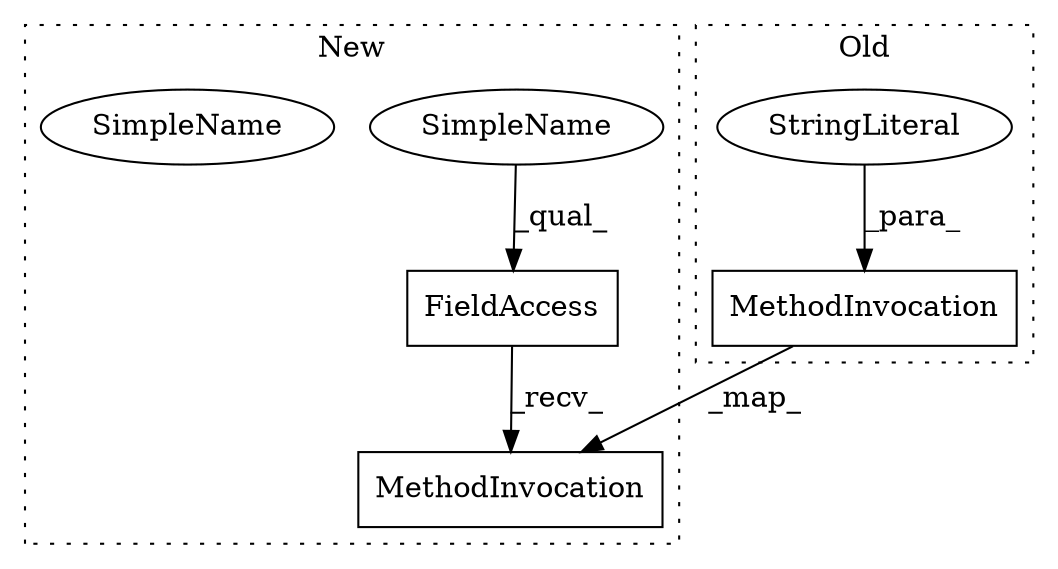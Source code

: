 digraph G {
subgraph cluster0 {
3 [label="MethodInvocation" a="32" s="175,200" l="5,1" shape="box"];
6 [label="StringLiteral" a="45" s="197" l="3" shape="ellipse"];
label = "Old";
style="dotted";
}
subgraph cluster1 {
1 [label="FieldAccess" a="22" s="273" l="7" shape="box"];
2 [label="MethodInvocation" a="32" s="281,314" l="5,1" shape="box"];
4 [label="SimpleName" a="42" s="273" l="2" shape="ellipse"];
5 [label="SimpleName" a="42" s="273" l="2" shape="ellipse"];
label = "New";
style="dotted";
}
1 -> 2 [label="_recv_"];
3 -> 2 [label="_map_"];
4 -> 1 [label="_qual_"];
6 -> 3 [label="_para_"];
}